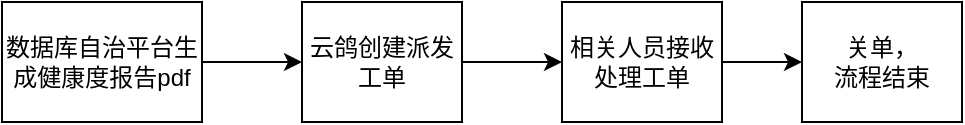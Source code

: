 <mxfile version="26.0.7">
  <diagram name="第 1 页" id="-CaptMrs8DEF8N4rP-fB">
    <mxGraphModel dx="734" dy="745" grid="1" gridSize="10" guides="1" tooltips="1" connect="1" arrows="1" fold="1" page="1" pageScale="1" pageWidth="827" pageHeight="1169" math="0" shadow="0">
      <root>
        <mxCell id="0" />
        <mxCell id="1" parent="0" />
        <mxCell id="kJd0R0YMK0jCgoi8NGdp-3" value="" style="edgeStyle=orthogonalEdgeStyle;rounded=0;orthogonalLoop=1;jettySize=auto;html=1;" edge="1" parent="1" source="kJd0R0YMK0jCgoi8NGdp-1" target="kJd0R0YMK0jCgoi8NGdp-2">
          <mxGeometry relative="1" as="geometry" />
        </mxCell>
        <mxCell id="kJd0R0YMK0jCgoi8NGdp-1" value="&lt;font&gt;数据库自治平台生成健康度报告pdf&lt;/font&gt;" style="rounded=0;whiteSpace=wrap;html=1;" vertex="1" parent="1">
          <mxGeometry x="110" y="250" width="100" height="60" as="geometry" />
        </mxCell>
        <mxCell id="kJd0R0YMK0jCgoi8NGdp-5" value="" style="edgeStyle=orthogonalEdgeStyle;rounded=0;orthogonalLoop=1;jettySize=auto;html=1;" edge="1" parent="1" source="kJd0R0YMK0jCgoi8NGdp-2" target="kJd0R0YMK0jCgoi8NGdp-4">
          <mxGeometry relative="1" as="geometry" />
        </mxCell>
        <mxCell id="kJd0R0YMK0jCgoi8NGdp-2" value="云鸽创建派发工单" style="rounded=0;whiteSpace=wrap;html=1;" vertex="1" parent="1">
          <mxGeometry x="260" y="250" width="80" height="60" as="geometry" />
        </mxCell>
        <mxCell id="kJd0R0YMK0jCgoi8NGdp-7" value="" style="edgeStyle=orthogonalEdgeStyle;rounded=0;orthogonalLoop=1;jettySize=auto;html=1;" edge="1" parent="1" source="kJd0R0YMK0jCgoi8NGdp-4" target="kJd0R0YMK0jCgoi8NGdp-6">
          <mxGeometry relative="1" as="geometry" />
        </mxCell>
        <mxCell id="kJd0R0YMK0jCgoi8NGdp-4" value="相关人员接收处理工单" style="rounded=0;whiteSpace=wrap;html=1;" vertex="1" parent="1">
          <mxGeometry x="390" y="250" width="80" height="60" as="geometry" />
        </mxCell>
        <mxCell id="kJd0R0YMK0jCgoi8NGdp-6" value="&lt;div&gt;关单，&lt;/div&gt;&lt;div&gt;流程结束&lt;/div&gt;" style="rounded=0;whiteSpace=wrap;html=1;" vertex="1" parent="1">
          <mxGeometry x="510" y="250" width="80" height="60" as="geometry" />
        </mxCell>
      </root>
    </mxGraphModel>
  </diagram>
</mxfile>

